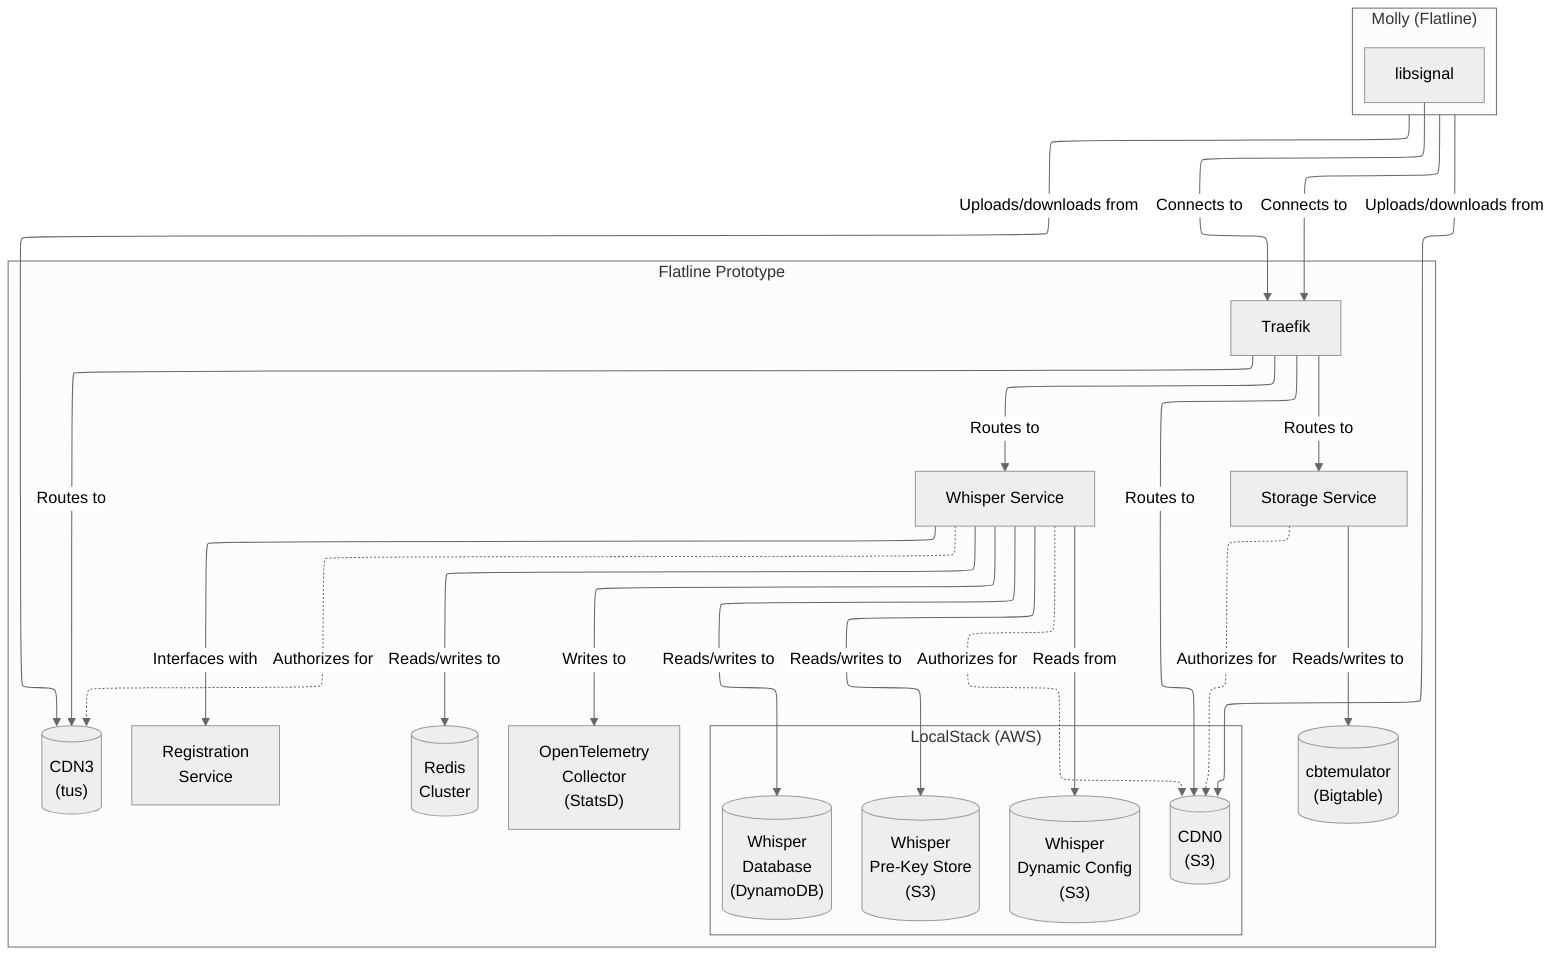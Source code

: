 ---
config:
  theme: "neutral"
  flowchart:
    defaultRenderer: "elk"
---

flowchart TD
    molly -->|Connects to| traefik
    molly -->|Uploads/downloads from| cdn0
    molly -->|Uploads/downloads from| cdn3
    lib -->|Connects to| traefik

    traefik -->|Routes to| whisper
    traefik -->|Routes to| storage
    traefik -->|Routes to| cdn0
    traefik -->|Routes to| cdn3

    whisper -->|Reads/writes to| redis
    whisper -->|Interfaces with| registration
    whisper -.->|Authorizes for| cdn0
    whisper -.->|Authorizes for| cdn3
    whisper -->|Reads/writes to| whisper-pre-key-store
    whisper -->|Reads/writes to| whisper-database
    whisper -->|Reads from| whisper-dynamic-config
    whisper -->|Writes to| otel

    storage -->|Reads/writes to| cbtemulator
    storage -.->|Authorizes for| cdn0

    subgraph molly["Molly (Flatline)"]
        lib[libsignal]
    end

    subgraph localstack["LocalStack (AWS)"]
        cdn0@{ shape: cyl, label: "CDN0<br>(S3)" }
        whisper-database@{ shape: cyl, label: "Whisper<br>Database<br>(DynamoDB)" }
        whisper-dynamic-config@{ shape: cyl, label: "Whisper<br>Dynamic Config<br>(S3)" }
        whisper-pre-key-store@{ shape: cyl, label: "Whisper<br>Pre-Key Store<br>(S3)" }
    end

    subgraph "Flatline Prototype"
        traefik[Traefik]
        whisper[Whisper Service]
        storage[Storage Service]
        localstack[LocalStack]
        registration[Registration<br>Service]
        cdn3@{ shape: cyl, label: "CDN3<br>(tus)" }
        redis@{ shape: cyl, label: "Redis<br>Cluster"}
        cbtemulator@{ shape: cyl, label: "cbtemulator<br>(Bigtable)"}
        otel["OpenTelemetry<br>Collector<br>(StatsD)"]
    end
